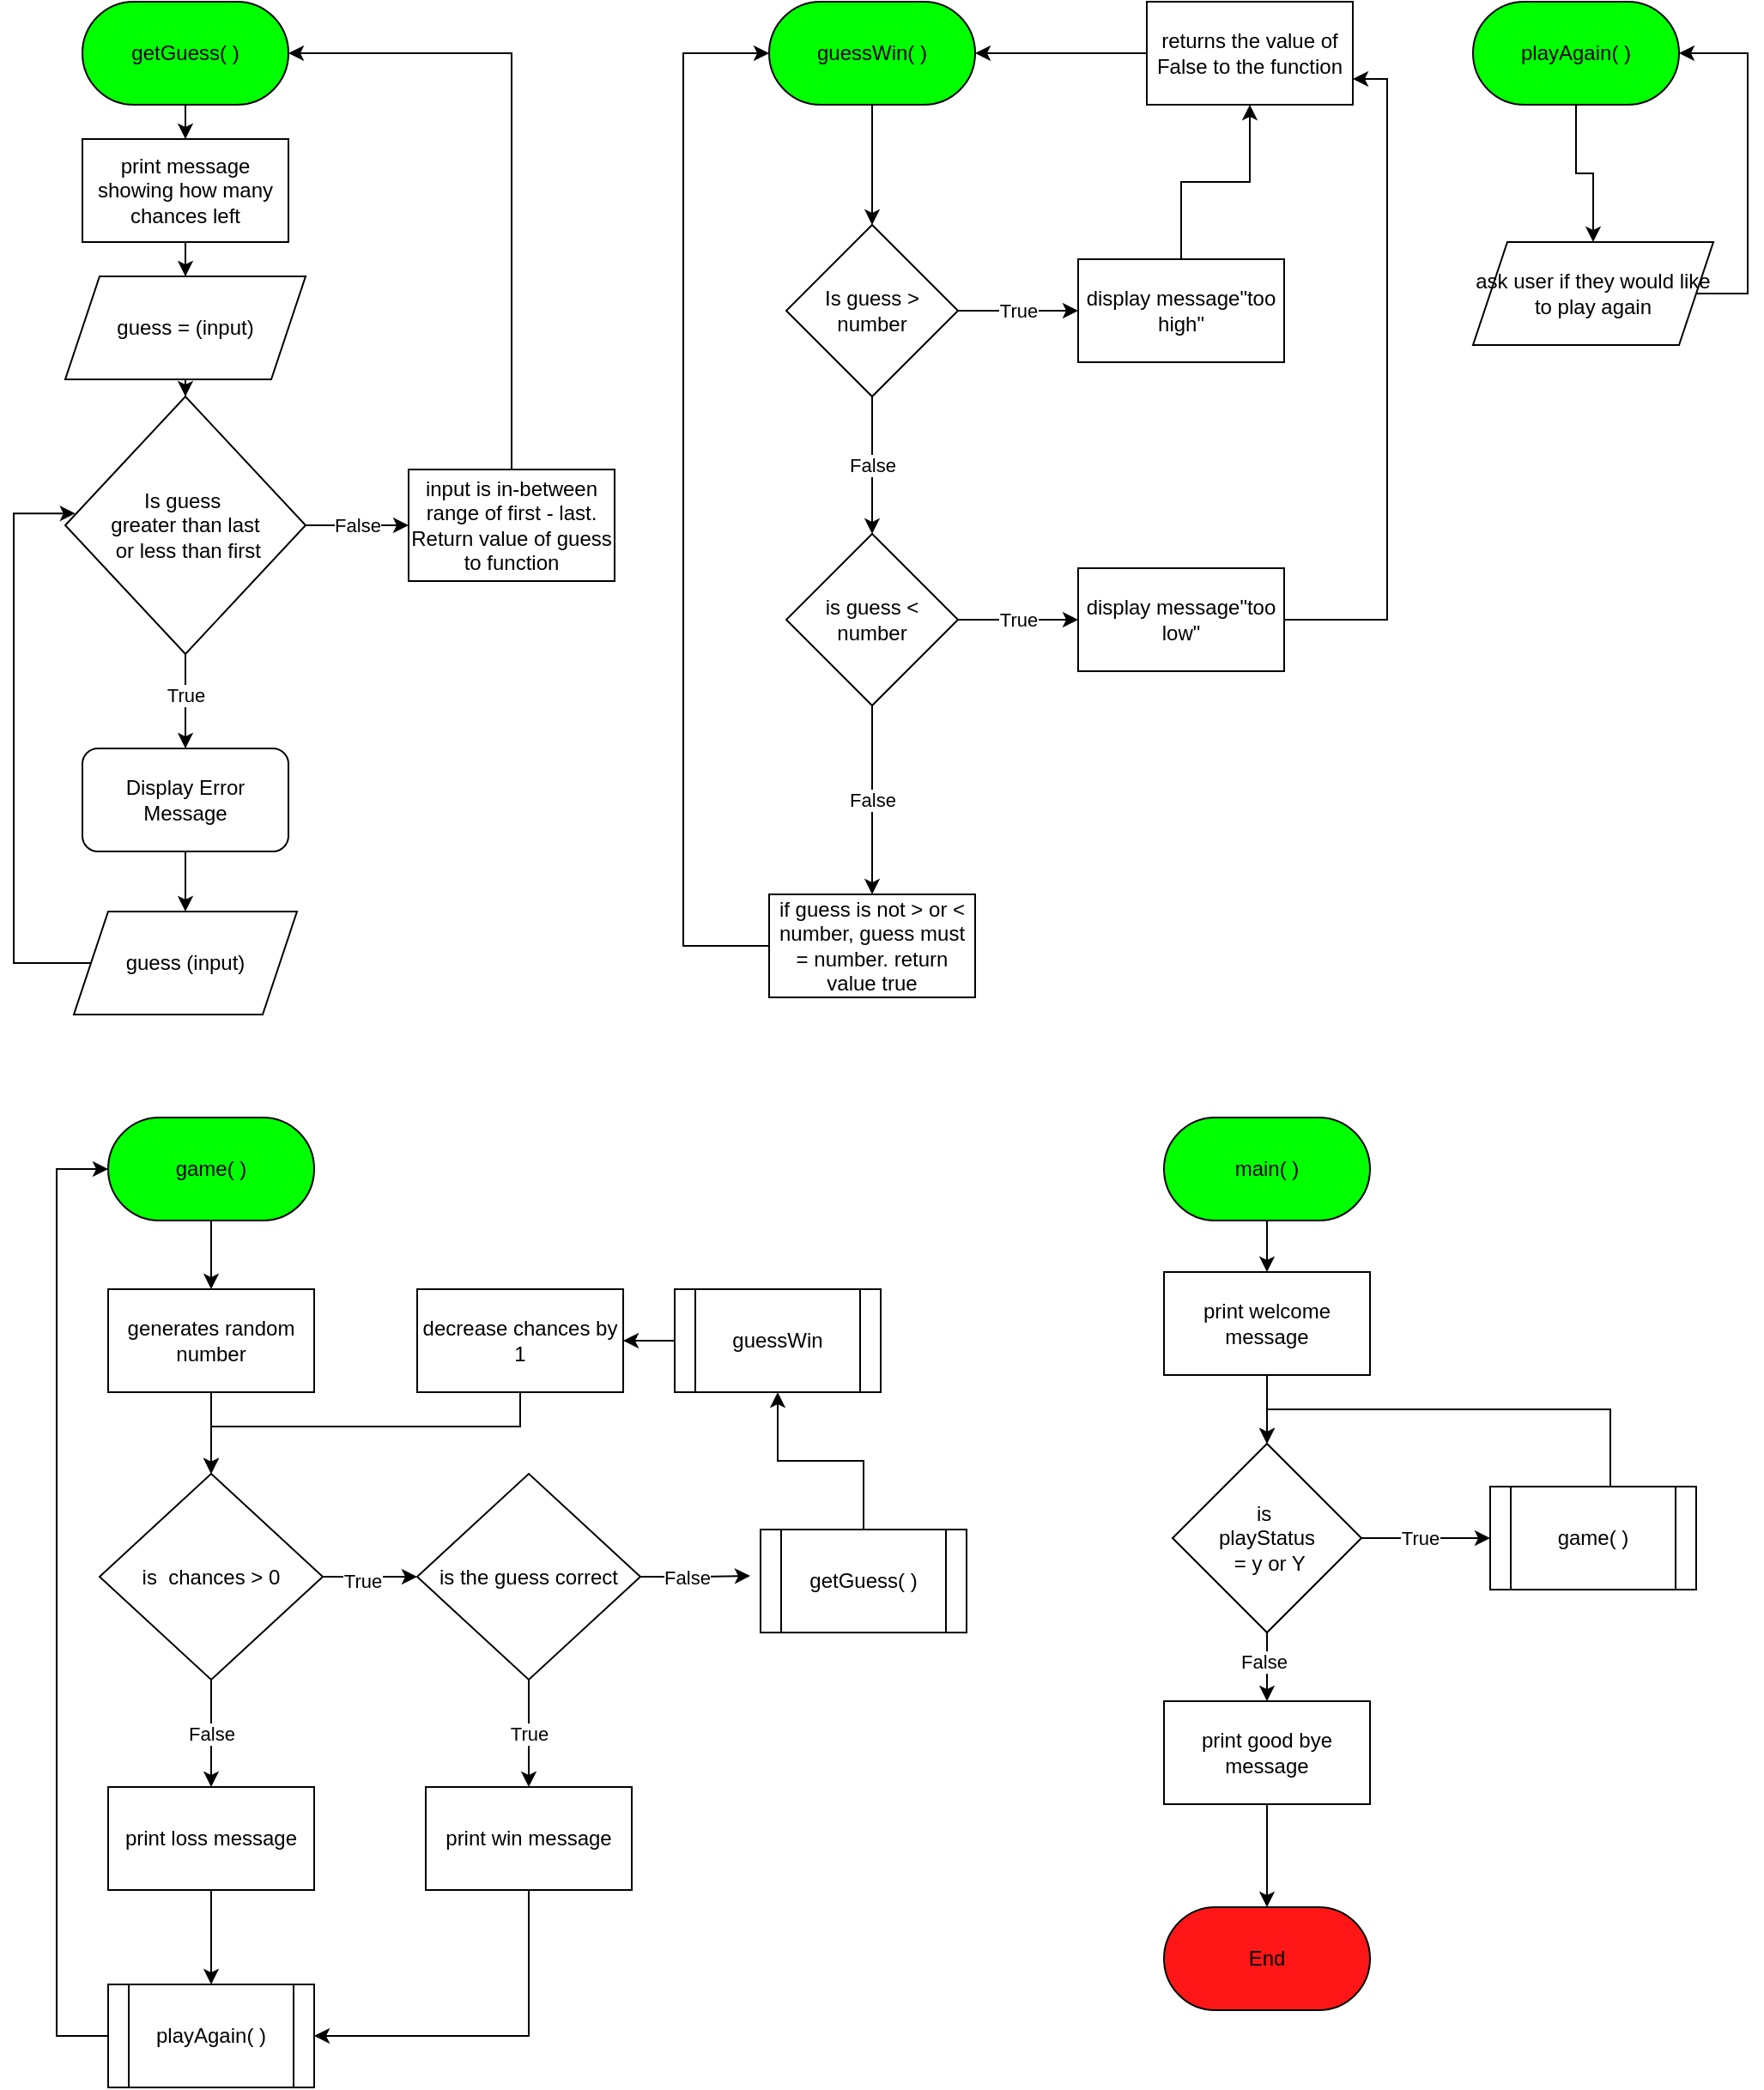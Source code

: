 <mxfile version="22.0.8" type="github">
  <diagram id="C5RBs43oDa-KdzZeNtuy" name="Page-1">
    <mxGraphModel dx="3312" dy="853" grid="1" gridSize="10" guides="1" tooltips="1" connect="1" arrows="1" fold="1" page="1" pageScale="1" pageWidth="827" pageHeight="1169" math="0" shadow="0">
      <root>
        <mxCell id="WIyWlLk6GJQsqaUBKTNV-0" />
        <mxCell id="WIyWlLk6GJQsqaUBKTNV-1" parent="WIyWlLk6GJQsqaUBKTNV-0" />
        <mxCell id="zW4cXiB-PVYMCWym2ozw-4" value="" style="edgeStyle=orthogonalEdgeStyle;rounded=0;orthogonalLoop=1;jettySize=auto;html=1;" parent="WIyWlLk6GJQsqaUBKTNV-1" source="8L1YyA9xO5Bg98ekvmI4-3" target="zW4cXiB-PVYMCWym2ozw-3" edge="1">
          <mxGeometry relative="1" as="geometry" />
        </mxCell>
        <mxCell id="zW4cXiB-PVYMCWym2ozw-0" value="getGuess( )" style="rounded=1;whiteSpace=wrap;html=1;fillColor=#00FF00;arcSize=50;" parent="WIyWlLk6GJQsqaUBKTNV-1" vertex="1">
          <mxGeometry x="-1580" y="30" width="120" height="60" as="geometry" />
        </mxCell>
        <mxCell id="zW4cXiB-PVYMCWym2ozw-6" value="" style="edgeStyle=orthogonalEdgeStyle;rounded=0;orthogonalLoop=1;jettySize=auto;html=1;" parent="WIyWlLk6GJQsqaUBKTNV-1" source="zW4cXiB-PVYMCWym2ozw-3" target="zW4cXiB-PVYMCWym2ozw-5" edge="1">
          <mxGeometry relative="1" as="geometry" />
        </mxCell>
        <mxCell id="zW4cXiB-PVYMCWym2ozw-3" value="guess = (input)" style="shape=parallelogram;perimeter=parallelogramPerimeter;whiteSpace=wrap;html=1;fixedSize=1;rounded=1;arcSize=0;size=20;" parent="WIyWlLk6GJQsqaUBKTNV-1" vertex="1">
          <mxGeometry x="-1590" y="190" width="140" height="60" as="geometry" />
        </mxCell>
        <mxCell id="zW4cXiB-PVYMCWym2ozw-8" value="False" style="edgeStyle=orthogonalEdgeStyle;rounded=0;orthogonalLoop=1;jettySize=auto;html=1;" parent="WIyWlLk6GJQsqaUBKTNV-1" source="zW4cXiB-PVYMCWym2ozw-5" target="zW4cXiB-PVYMCWym2ozw-7" edge="1">
          <mxGeometry relative="1" as="geometry" />
        </mxCell>
        <mxCell id="zW4cXiB-PVYMCWym2ozw-10" value="" style="edgeStyle=orthogonalEdgeStyle;rounded=0;orthogonalLoop=1;jettySize=auto;html=1;" parent="WIyWlLk6GJQsqaUBKTNV-1" source="zW4cXiB-PVYMCWym2ozw-5" target="zW4cXiB-PVYMCWym2ozw-9" edge="1">
          <mxGeometry relative="1" as="geometry" />
        </mxCell>
        <mxCell id="zW4cXiB-PVYMCWym2ozw-14" value="True" style="edgeLabel;html=1;align=center;verticalAlign=middle;resizable=0;points=[];" parent="zW4cXiB-PVYMCWym2ozw-10" vertex="1" connectable="0">
          <mxGeometry x="-0.125" y="3" relative="1" as="geometry">
            <mxPoint x="-3" as="offset" />
          </mxGeometry>
        </mxCell>
        <mxCell id="zW4cXiB-PVYMCWym2ozw-5" value="&lt;div&gt;Is guess&amp;nbsp;&lt;/div&gt;&lt;div&gt;greater than last&lt;/div&gt;&lt;div&gt;&amp;nbsp;or less than first&lt;/div&gt;" style="rhombus;whiteSpace=wrap;html=1;rounded=1;arcSize=0;" parent="WIyWlLk6GJQsqaUBKTNV-1" vertex="1">
          <mxGeometry x="-1590" y="260" width="140" height="150" as="geometry" />
        </mxCell>
        <mxCell id="zW4cXiB-PVYMCWym2ozw-15" style="edgeStyle=orthogonalEdgeStyle;rounded=0;orthogonalLoop=1;jettySize=auto;html=1;exitX=0.5;exitY=0;exitDx=0;exitDy=0;" parent="WIyWlLk6GJQsqaUBKTNV-1" source="zW4cXiB-PVYMCWym2ozw-7" target="zW4cXiB-PVYMCWym2ozw-0" edge="1">
          <mxGeometry relative="1" as="geometry">
            <mxPoint x="-1380" y="-60" as="targetPoint" />
            <Array as="points">
              <mxPoint x="-1330" y="60" />
            </Array>
          </mxGeometry>
        </mxCell>
        <mxCell id="zW4cXiB-PVYMCWym2ozw-7" value="input is in-between range of first - last. Return value of guess to function" style="rounded=1;whiteSpace=wrap;html=1;arcSize=0;" parent="WIyWlLk6GJQsqaUBKTNV-1" vertex="1">
          <mxGeometry x="-1390" y="302.5" width="120" height="65" as="geometry" />
        </mxCell>
        <mxCell id="zW4cXiB-PVYMCWym2ozw-12" value="" style="edgeStyle=orthogonalEdgeStyle;rounded=0;orthogonalLoop=1;jettySize=auto;html=1;" parent="WIyWlLk6GJQsqaUBKTNV-1" source="zW4cXiB-PVYMCWym2ozw-9" target="zW4cXiB-PVYMCWym2ozw-11" edge="1">
          <mxGeometry relative="1" as="geometry" />
        </mxCell>
        <mxCell id="zW4cXiB-PVYMCWym2ozw-9" value="Display Error Message" style="rounded=1;whiteSpace=wrap;html=1;" parent="WIyWlLk6GJQsqaUBKTNV-1" vertex="1">
          <mxGeometry x="-1580" y="465" width="120" height="60" as="geometry" />
        </mxCell>
        <mxCell id="zW4cXiB-PVYMCWym2ozw-13" style="edgeStyle=orthogonalEdgeStyle;rounded=0;orthogonalLoop=1;jettySize=auto;html=1;entryX=0.042;entryY=0.454;entryDx=0;entryDy=0;entryPerimeter=0;exitX=0;exitY=0.5;exitDx=0;exitDy=0;" parent="WIyWlLk6GJQsqaUBKTNV-1" source="zW4cXiB-PVYMCWym2ozw-11" target="zW4cXiB-PVYMCWym2ozw-5" edge="1">
          <mxGeometry relative="1" as="geometry">
            <mxPoint x="-1590" y="320" as="targetPoint" />
            <Array as="points">
              <mxPoint x="-1620" y="590" />
              <mxPoint x="-1620" y="328" />
            </Array>
          </mxGeometry>
        </mxCell>
        <mxCell id="zW4cXiB-PVYMCWym2ozw-11" value="guess (input)" style="shape=parallelogram;perimeter=parallelogramPerimeter;whiteSpace=wrap;html=1;fixedSize=1;rounded=1;arcSize=0;size=20;" parent="WIyWlLk6GJQsqaUBKTNV-1" vertex="1">
          <mxGeometry x="-1585" y="560" width="130" height="60" as="geometry" />
        </mxCell>
        <mxCell id="zW4cXiB-PVYMCWym2ozw-20" value="" style="edgeStyle=orthogonalEdgeStyle;rounded=0;orthogonalLoop=1;jettySize=auto;html=1;" parent="WIyWlLk6GJQsqaUBKTNV-1" source="zW4cXiB-PVYMCWym2ozw-16" edge="1">
          <mxGeometry relative="1" as="geometry">
            <mxPoint x="-1120" y="160" as="targetPoint" />
          </mxGeometry>
        </mxCell>
        <mxCell id="zW4cXiB-PVYMCWym2ozw-16" value="guessWin( )" style="rounded=1;whiteSpace=wrap;html=1;arcSize=50;fillColor=#00FF00;" parent="WIyWlLk6GJQsqaUBKTNV-1" vertex="1">
          <mxGeometry x="-1180" y="30" width="120" height="60" as="geometry" />
        </mxCell>
        <mxCell id="zW4cXiB-PVYMCWym2ozw-23" value="True" style="edgeStyle=orthogonalEdgeStyle;rounded=0;orthogonalLoop=1;jettySize=auto;html=1;" parent="WIyWlLk6GJQsqaUBKTNV-1" source="zW4cXiB-PVYMCWym2ozw-21" target="zW4cXiB-PVYMCWym2ozw-22" edge="1">
          <mxGeometry relative="1" as="geometry" />
        </mxCell>
        <mxCell id="zW4cXiB-PVYMCWym2ozw-29" value="False" style="edgeStyle=orthogonalEdgeStyle;rounded=0;orthogonalLoop=1;jettySize=auto;html=1;" parent="WIyWlLk6GJQsqaUBKTNV-1" source="zW4cXiB-PVYMCWym2ozw-21" target="zW4cXiB-PVYMCWym2ozw-28" edge="1">
          <mxGeometry relative="1" as="geometry" />
        </mxCell>
        <mxCell id="zW4cXiB-PVYMCWym2ozw-21" value="Is guess &amp;gt; number" style="rhombus;whiteSpace=wrap;html=1;" parent="WIyWlLk6GJQsqaUBKTNV-1" vertex="1">
          <mxGeometry x="-1170" y="160" width="100" height="100" as="geometry" />
        </mxCell>
        <mxCell id="zW4cXiB-PVYMCWym2ozw-26" value="" style="edgeStyle=orthogonalEdgeStyle;rounded=0;orthogonalLoop=1;jettySize=auto;html=1;" parent="WIyWlLk6GJQsqaUBKTNV-1" source="zW4cXiB-PVYMCWym2ozw-22" target="zW4cXiB-PVYMCWym2ozw-25" edge="1">
          <mxGeometry relative="1" as="geometry" />
        </mxCell>
        <mxCell id="zW4cXiB-PVYMCWym2ozw-22" value="display message&quot;too high&quot;" style="whiteSpace=wrap;html=1;" parent="WIyWlLk6GJQsqaUBKTNV-1" vertex="1">
          <mxGeometry x="-1000" y="180" width="120" height="60" as="geometry" />
        </mxCell>
        <mxCell id="zW4cXiB-PVYMCWym2ozw-27" style="edgeStyle=orthogonalEdgeStyle;rounded=0;orthogonalLoop=1;jettySize=auto;html=1;entryX=1;entryY=0.5;entryDx=0;entryDy=0;" parent="WIyWlLk6GJQsqaUBKTNV-1" source="zW4cXiB-PVYMCWym2ozw-25" target="zW4cXiB-PVYMCWym2ozw-16" edge="1">
          <mxGeometry relative="1" as="geometry" />
        </mxCell>
        <mxCell id="zW4cXiB-PVYMCWym2ozw-25" value="returns the value of False to the function" style="whiteSpace=wrap;html=1;" parent="WIyWlLk6GJQsqaUBKTNV-1" vertex="1">
          <mxGeometry x="-960" y="30" width="120" height="60" as="geometry" />
        </mxCell>
        <mxCell id="zW4cXiB-PVYMCWym2ozw-31" value="True" style="edgeStyle=orthogonalEdgeStyle;rounded=0;orthogonalLoop=1;jettySize=auto;html=1;entryX=0;entryY=0.5;entryDx=0;entryDy=0;" parent="WIyWlLk6GJQsqaUBKTNV-1" source="zW4cXiB-PVYMCWym2ozw-28" target="zW4cXiB-PVYMCWym2ozw-30" edge="1">
          <mxGeometry relative="1" as="geometry" />
        </mxCell>
        <mxCell id="zW4cXiB-PVYMCWym2ozw-35" value="False" style="edgeStyle=orthogonalEdgeStyle;rounded=0;orthogonalLoop=1;jettySize=auto;html=1;exitX=0.5;exitY=1;exitDx=0;exitDy=0;entryX=0.5;entryY=0;entryDx=0;entryDy=0;" parent="WIyWlLk6GJQsqaUBKTNV-1" source="zW4cXiB-PVYMCWym2ozw-28" edge="1" target="8L1YyA9xO5Bg98ekvmI4-0">
          <mxGeometry relative="1" as="geometry">
            <mxPoint x="-1120" y="520" as="targetPoint" />
          </mxGeometry>
        </mxCell>
        <mxCell id="zW4cXiB-PVYMCWym2ozw-28" value="is guess &amp;lt; number" style="rhombus;whiteSpace=wrap;html=1;" parent="WIyWlLk6GJQsqaUBKTNV-1" vertex="1">
          <mxGeometry x="-1170" y="340" width="100" height="100" as="geometry" />
        </mxCell>
        <mxCell id="zW4cXiB-PVYMCWym2ozw-32" style="edgeStyle=orthogonalEdgeStyle;rounded=0;orthogonalLoop=1;jettySize=auto;html=1;entryX=1;entryY=0.75;entryDx=0;entryDy=0;" parent="WIyWlLk6GJQsqaUBKTNV-1" source="zW4cXiB-PVYMCWym2ozw-30" target="zW4cXiB-PVYMCWym2ozw-25" edge="1">
          <mxGeometry relative="1" as="geometry">
            <mxPoint x="-820" y="60" as="targetPoint" />
            <Array as="points">
              <mxPoint x="-820" y="390" />
              <mxPoint x="-820" y="75" />
            </Array>
          </mxGeometry>
        </mxCell>
        <mxCell id="zW4cXiB-PVYMCWym2ozw-30" value="display message&quot;too low&quot;" style="whiteSpace=wrap;html=1;" parent="WIyWlLk6GJQsqaUBKTNV-1" vertex="1">
          <mxGeometry x="-1000" y="360" width="120" height="60" as="geometry" />
        </mxCell>
        <mxCell id="8L1YyA9xO5Bg98ekvmI4-1" style="edgeStyle=orthogonalEdgeStyle;rounded=0;orthogonalLoop=1;jettySize=auto;html=1;entryX=0;entryY=0.5;entryDx=0;entryDy=0;exitX=0;exitY=0.5;exitDx=0;exitDy=0;" edge="1" parent="WIyWlLk6GJQsqaUBKTNV-1" source="8L1YyA9xO5Bg98ekvmI4-0" target="zW4cXiB-PVYMCWym2ozw-16">
          <mxGeometry relative="1" as="geometry">
            <Array as="points">
              <mxPoint x="-1230" y="580" />
              <mxPoint x="-1230" y="60" />
            </Array>
          </mxGeometry>
        </mxCell>
        <mxCell id="8L1YyA9xO5Bg98ekvmI4-0" value="if guess is not &amp;gt; or &amp;lt; number, guess must = number. return value true" style="rounded=0;whiteSpace=wrap;html=1;" vertex="1" parent="WIyWlLk6GJQsqaUBKTNV-1">
          <mxGeometry x="-1180" y="550" width="120" height="60" as="geometry" />
        </mxCell>
        <mxCell id="8L1YyA9xO5Bg98ekvmI4-12" value="" style="edgeStyle=orthogonalEdgeStyle;rounded=0;orthogonalLoop=1;jettySize=auto;html=1;" edge="1" parent="WIyWlLk6GJQsqaUBKTNV-1" source="8L1YyA9xO5Bg98ekvmI4-2" target="8L1YyA9xO5Bg98ekvmI4-11">
          <mxGeometry relative="1" as="geometry" />
        </mxCell>
        <mxCell id="8L1YyA9xO5Bg98ekvmI4-2" value="game( )" style="rounded=1;whiteSpace=wrap;html=1;arcSize=50;fillColor=#00FF00;" vertex="1" parent="WIyWlLk6GJQsqaUBKTNV-1">
          <mxGeometry x="-1565" y="680" width="120" height="60" as="geometry" />
        </mxCell>
        <mxCell id="8L1YyA9xO5Bg98ekvmI4-4" value="" style="edgeStyle=orthogonalEdgeStyle;rounded=0;orthogonalLoop=1;jettySize=auto;html=1;" edge="1" parent="WIyWlLk6GJQsqaUBKTNV-1" source="zW4cXiB-PVYMCWym2ozw-0" target="8L1YyA9xO5Bg98ekvmI4-3">
          <mxGeometry relative="1" as="geometry">
            <mxPoint x="-1520" y="90" as="sourcePoint" />
            <mxPoint x="-1520" y="170" as="targetPoint" />
          </mxGeometry>
        </mxCell>
        <mxCell id="8L1YyA9xO5Bg98ekvmI4-3" value="print message showing how many chances left" style="rounded=0;whiteSpace=wrap;html=1;" vertex="1" parent="WIyWlLk6GJQsqaUBKTNV-1">
          <mxGeometry x="-1580" y="110" width="120" height="60" as="geometry" />
        </mxCell>
        <mxCell id="8L1YyA9xO5Bg98ekvmI4-8" value="" style="edgeStyle=orthogonalEdgeStyle;rounded=0;orthogonalLoop=1;jettySize=auto;html=1;" edge="1" parent="WIyWlLk6GJQsqaUBKTNV-1" source="8L1YyA9xO5Bg98ekvmI4-5" target="8L1YyA9xO5Bg98ekvmI4-7">
          <mxGeometry relative="1" as="geometry" />
        </mxCell>
        <mxCell id="8L1YyA9xO5Bg98ekvmI4-5" value="playAgain( )" style="rounded=1;whiteSpace=wrap;html=1;arcSize=50;fillColor=#00FF00;" vertex="1" parent="WIyWlLk6GJQsqaUBKTNV-1">
          <mxGeometry x="-770" y="30" width="120" height="60" as="geometry" />
        </mxCell>
        <mxCell id="8L1YyA9xO5Bg98ekvmI4-9" style="edgeStyle=orthogonalEdgeStyle;rounded=0;orthogonalLoop=1;jettySize=auto;html=1;exitX=1;exitY=0.5;exitDx=0;exitDy=0;entryX=1;entryY=0.5;entryDx=0;entryDy=0;" edge="1" parent="WIyWlLk6GJQsqaUBKTNV-1" source="8L1YyA9xO5Bg98ekvmI4-7" target="8L1YyA9xO5Bg98ekvmI4-5">
          <mxGeometry relative="1" as="geometry">
            <Array as="points">
              <mxPoint x="-610" y="200" />
              <mxPoint x="-610" y="60" />
            </Array>
          </mxGeometry>
        </mxCell>
        <mxCell id="8L1YyA9xO5Bg98ekvmI4-7" value="ask user if they would like to play again" style="shape=parallelogram;perimeter=parallelogramPerimeter;whiteSpace=wrap;html=1;fixedSize=1;rounded=1;arcSize=0;" vertex="1" parent="WIyWlLk6GJQsqaUBKTNV-1">
          <mxGeometry x="-770" y="170" width="140" height="60" as="geometry" />
        </mxCell>
        <mxCell id="8L1YyA9xO5Bg98ekvmI4-14" value="" style="edgeStyle=orthogonalEdgeStyle;rounded=0;orthogonalLoop=1;jettySize=auto;html=1;" edge="1" parent="WIyWlLk6GJQsqaUBKTNV-1" source="8L1YyA9xO5Bg98ekvmI4-11" target="8L1YyA9xO5Bg98ekvmI4-13">
          <mxGeometry relative="1" as="geometry" />
        </mxCell>
        <mxCell id="8L1YyA9xO5Bg98ekvmI4-11" value="&lt;div&gt;generates random number&lt;/div&gt;" style="whiteSpace=wrap;html=1;rounded=1;arcSize=0;" vertex="1" parent="WIyWlLk6GJQsqaUBKTNV-1">
          <mxGeometry x="-1565" y="780" width="120" height="60" as="geometry" />
        </mxCell>
        <mxCell id="8L1YyA9xO5Bg98ekvmI4-28" value="False" style="edgeStyle=orthogonalEdgeStyle;rounded=0;orthogonalLoop=1;jettySize=auto;html=1;" edge="1" parent="WIyWlLk6GJQsqaUBKTNV-1" source="8L1YyA9xO5Bg98ekvmI4-13" target="8L1YyA9xO5Bg98ekvmI4-27">
          <mxGeometry relative="1" as="geometry" />
        </mxCell>
        <mxCell id="8L1YyA9xO5Bg98ekvmI4-38" style="edgeStyle=orthogonalEdgeStyle;rounded=0;orthogonalLoop=1;jettySize=auto;html=1;exitX=1;exitY=0.5;exitDx=0;exitDy=0;" edge="1" parent="WIyWlLk6GJQsqaUBKTNV-1" source="8L1YyA9xO5Bg98ekvmI4-13" target="8L1YyA9xO5Bg98ekvmI4-21">
          <mxGeometry relative="1" as="geometry" />
        </mxCell>
        <mxCell id="8L1YyA9xO5Bg98ekvmI4-39" value="True" style="edgeLabel;html=1;align=center;verticalAlign=middle;resizable=0;points=[];" vertex="1" connectable="0" parent="8L1YyA9xO5Bg98ekvmI4-38">
          <mxGeometry x="-0.164" y="-1" relative="1" as="geometry">
            <mxPoint y="1" as="offset" />
          </mxGeometry>
        </mxCell>
        <mxCell id="8L1YyA9xO5Bg98ekvmI4-13" value="is&amp;nbsp; chances &amp;gt; 0" style="rhombus;whiteSpace=wrap;html=1;rounded=1;arcSize=0;" vertex="1" parent="WIyWlLk6GJQsqaUBKTNV-1">
          <mxGeometry x="-1570" y="887.5" width="130" height="120" as="geometry" />
        </mxCell>
        <mxCell id="8L1YyA9xO5Bg98ekvmI4-42" style="edgeStyle=orthogonalEdgeStyle;rounded=0;orthogonalLoop=1;jettySize=auto;html=1;" edge="1" parent="WIyWlLk6GJQsqaUBKTNV-1" source="8L1YyA9xO5Bg98ekvmI4-15" target="8L1YyA9xO5Bg98ekvmI4-19">
          <mxGeometry relative="1" as="geometry" />
        </mxCell>
        <mxCell id="8L1YyA9xO5Bg98ekvmI4-15" value="getGuess( )" style="shape=process;whiteSpace=wrap;html=1;backgroundOutline=1;rounded=1;arcSize=0;" vertex="1" parent="WIyWlLk6GJQsqaUBKTNV-1">
          <mxGeometry x="-1185" y="920" width="120" height="60" as="geometry" />
        </mxCell>
        <mxCell id="8L1YyA9xO5Bg98ekvmI4-43" style="edgeStyle=orthogonalEdgeStyle;rounded=0;orthogonalLoop=1;jettySize=auto;html=1;" edge="1" parent="WIyWlLk6GJQsqaUBKTNV-1" source="8L1YyA9xO5Bg98ekvmI4-19" target="8L1YyA9xO5Bg98ekvmI4-35">
          <mxGeometry relative="1" as="geometry" />
        </mxCell>
        <mxCell id="8L1YyA9xO5Bg98ekvmI4-19" value="guessWin" style="shape=process;whiteSpace=wrap;html=1;backgroundOutline=1;rounded=1;arcSize=0;" vertex="1" parent="WIyWlLk6GJQsqaUBKTNV-1">
          <mxGeometry x="-1235" y="780" width="120" height="60" as="geometry" />
        </mxCell>
        <mxCell id="8L1YyA9xO5Bg98ekvmI4-40" style="edgeStyle=orthogonalEdgeStyle;rounded=0;orthogonalLoop=1;jettySize=auto;html=1;exitX=1;exitY=0.5;exitDx=0;exitDy=0;entryX=-0.05;entryY=0.45;entryDx=0;entryDy=0;entryPerimeter=0;" edge="1" parent="WIyWlLk6GJQsqaUBKTNV-1" source="8L1YyA9xO5Bg98ekvmI4-21" target="8L1YyA9xO5Bg98ekvmI4-15">
          <mxGeometry relative="1" as="geometry">
            <mxPoint x="-1320" y="830" as="targetPoint" />
          </mxGeometry>
        </mxCell>
        <mxCell id="8L1YyA9xO5Bg98ekvmI4-41" value="False" style="edgeLabel;html=1;align=center;verticalAlign=middle;resizable=0;points=[];" vertex="1" connectable="0" parent="8L1YyA9xO5Bg98ekvmI4-40">
          <mxGeometry x="-0.179" y="1" relative="1" as="geometry">
            <mxPoint y="1" as="offset" />
          </mxGeometry>
        </mxCell>
        <mxCell id="8L1YyA9xO5Bg98ekvmI4-48" value="True" style="edgeStyle=orthogonalEdgeStyle;rounded=0;orthogonalLoop=1;jettySize=auto;html=1;" edge="1" parent="WIyWlLk6GJQsqaUBKTNV-1" source="8L1YyA9xO5Bg98ekvmI4-21" target="8L1YyA9xO5Bg98ekvmI4-32">
          <mxGeometry relative="1" as="geometry" />
        </mxCell>
        <mxCell id="8L1YyA9xO5Bg98ekvmI4-21" value="is the guess correct " style="rhombus;whiteSpace=wrap;html=1;rounded=1;arcSize=0;" vertex="1" parent="WIyWlLk6GJQsqaUBKTNV-1">
          <mxGeometry x="-1385" y="887.5" width="130" height="120" as="geometry" />
        </mxCell>
        <mxCell id="8L1YyA9xO5Bg98ekvmI4-30" value="" style="edgeStyle=orthogonalEdgeStyle;rounded=0;orthogonalLoop=1;jettySize=auto;html=1;" edge="1" parent="WIyWlLk6GJQsqaUBKTNV-1" source="8L1YyA9xO5Bg98ekvmI4-27" target="8L1YyA9xO5Bg98ekvmI4-29">
          <mxGeometry relative="1" as="geometry" />
        </mxCell>
        <mxCell id="8L1YyA9xO5Bg98ekvmI4-27" value="print loss message" style="whiteSpace=wrap;html=1;rounded=1;arcSize=0;" vertex="1" parent="WIyWlLk6GJQsqaUBKTNV-1">
          <mxGeometry x="-1565" y="1070" width="120" height="60" as="geometry" />
        </mxCell>
        <mxCell id="8L1YyA9xO5Bg98ekvmI4-31" style="edgeStyle=orthogonalEdgeStyle;rounded=0;orthogonalLoop=1;jettySize=auto;html=1;entryX=0;entryY=0.5;entryDx=0;entryDy=0;" edge="1" parent="WIyWlLk6GJQsqaUBKTNV-1" source="8L1YyA9xO5Bg98ekvmI4-29" target="8L1YyA9xO5Bg98ekvmI4-2">
          <mxGeometry relative="1" as="geometry">
            <Array as="points">
              <mxPoint x="-1595" y="1215" />
              <mxPoint x="-1595" y="710" />
            </Array>
          </mxGeometry>
        </mxCell>
        <mxCell id="8L1YyA9xO5Bg98ekvmI4-29" value="playAgain( )" style="shape=process;whiteSpace=wrap;html=1;backgroundOutline=1;rounded=1;arcSize=0;" vertex="1" parent="WIyWlLk6GJQsqaUBKTNV-1">
          <mxGeometry x="-1565" y="1185" width="120" height="60" as="geometry" />
        </mxCell>
        <mxCell id="8L1YyA9xO5Bg98ekvmI4-34" style="edgeStyle=orthogonalEdgeStyle;rounded=0;orthogonalLoop=1;jettySize=auto;html=1;entryX=1;entryY=0.5;entryDx=0;entryDy=0;exitX=0.5;exitY=1;exitDx=0;exitDy=0;" edge="1" parent="WIyWlLk6GJQsqaUBKTNV-1" source="8L1YyA9xO5Bg98ekvmI4-32" target="8L1YyA9xO5Bg98ekvmI4-29">
          <mxGeometry relative="1" as="geometry">
            <Array as="points">
              <mxPoint x="-1320" y="1215" />
            </Array>
          </mxGeometry>
        </mxCell>
        <mxCell id="8L1YyA9xO5Bg98ekvmI4-32" value="print win message" style="whiteSpace=wrap;html=1;rounded=1;arcSize=0;" vertex="1" parent="WIyWlLk6GJQsqaUBKTNV-1">
          <mxGeometry x="-1380" y="1070" width="120" height="60" as="geometry" />
        </mxCell>
        <mxCell id="8L1YyA9xO5Bg98ekvmI4-47" style="edgeStyle=orthogonalEdgeStyle;rounded=0;orthogonalLoop=1;jettySize=auto;html=1;entryX=0.5;entryY=0;entryDx=0;entryDy=0;" edge="1" parent="WIyWlLk6GJQsqaUBKTNV-1" source="8L1YyA9xO5Bg98ekvmI4-35" target="8L1YyA9xO5Bg98ekvmI4-13">
          <mxGeometry relative="1" as="geometry">
            <Array as="points">
              <mxPoint x="-1325" y="860" />
              <mxPoint x="-1505" y="860" />
            </Array>
          </mxGeometry>
        </mxCell>
        <mxCell id="8L1YyA9xO5Bg98ekvmI4-35" value="decrease chances by 1" style="whiteSpace=wrap;html=1;rounded=1;arcSize=0;" vertex="1" parent="WIyWlLk6GJQsqaUBKTNV-1">
          <mxGeometry x="-1385" y="780" width="120" height="60" as="geometry" />
        </mxCell>
        <mxCell id="8L1YyA9xO5Bg98ekvmI4-52" value="" style="edgeStyle=orthogonalEdgeStyle;rounded=0;orthogonalLoop=1;jettySize=auto;html=1;" edge="1" parent="WIyWlLk6GJQsqaUBKTNV-1" source="8L1YyA9xO5Bg98ekvmI4-49" target="8L1YyA9xO5Bg98ekvmI4-51">
          <mxGeometry relative="1" as="geometry" />
        </mxCell>
        <mxCell id="8L1YyA9xO5Bg98ekvmI4-49" value="main( )" style="rounded=1;whiteSpace=wrap;html=1;arcSize=50;fillColor=#00FF00;" vertex="1" parent="WIyWlLk6GJQsqaUBKTNV-1">
          <mxGeometry x="-950" y="680" width="120" height="60" as="geometry" />
        </mxCell>
        <mxCell id="8L1YyA9xO5Bg98ekvmI4-54" value="" style="edgeStyle=orthogonalEdgeStyle;rounded=0;orthogonalLoop=1;jettySize=auto;html=1;" edge="1" parent="WIyWlLk6GJQsqaUBKTNV-1" source="8L1YyA9xO5Bg98ekvmI4-51" target="8L1YyA9xO5Bg98ekvmI4-53">
          <mxGeometry relative="1" as="geometry" />
        </mxCell>
        <mxCell id="8L1YyA9xO5Bg98ekvmI4-51" value="print welcome message" style="rounded=1;whiteSpace=wrap;html=1;arcSize=0;" vertex="1" parent="WIyWlLk6GJQsqaUBKTNV-1">
          <mxGeometry x="-950" y="770" width="120" height="60" as="geometry" />
        </mxCell>
        <mxCell id="8L1YyA9xO5Bg98ekvmI4-56" value="" style="edgeStyle=orthogonalEdgeStyle;rounded=0;orthogonalLoop=1;jettySize=auto;html=1;" edge="1" parent="WIyWlLk6GJQsqaUBKTNV-1" source="8L1YyA9xO5Bg98ekvmI4-53" target="8L1YyA9xO5Bg98ekvmI4-55">
          <mxGeometry relative="1" as="geometry" />
        </mxCell>
        <mxCell id="8L1YyA9xO5Bg98ekvmI4-59" value="False" style="edgeLabel;html=1;align=center;verticalAlign=middle;resizable=0;points=[];" vertex="1" connectable="0" parent="8L1YyA9xO5Bg98ekvmI4-56">
          <mxGeometry x="-0.15" y="-2" relative="1" as="geometry">
            <mxPoint as="offset" />
          </mxGeometry>
        </mxCell>
        <mxCell id="8L1YyA9xO5Bg98ekvmI4-61" value="" style="edgeStyle=orthogonalEdgeStyle;rounded=0;orthogonalLoop=1;jettySize=auto;html=1;" edge="1" parent="WIyWlLk6GJQsqaUBKTNV-1" source="8L1YyA9xO5Bg98ekvmI4-53" target="8L1YyA9xO5Bg98ekvmI4-60">
          <mxGeometry relative="1" as="geometry" />
        </mxCell>
        <mxCell id="8L1YyA9xO5Bg98ekvmI4-63" value="True" style="edgeLabel;html=1;align=center;verticalAlign=middle;resizable=0;points=[];" vertex="1" connectable="0" parent="8L1YyA9xO5Bg98ekvmI4-61">
          <mxGeometry x="-0.093" relative="1" as="geometry">
            <mxPoint as="offset" />
          </mxGeometry>
        </mxCell>
        <mxCell id="8L1YyA9xO5Bg98ekvmI4-53" value="&lt;div&gt;is&amp;nbsp;&lt;/div&gt;&lt;div&gt;playStatus&lt;/div&gt;&lt;div&gt;&amp;nbsp;= y or Y&lt;/div&gt;" style="rhombus;whiteSpace=wrap;html=1;rounded=1;arcSize=0;" vertex="1" parent="WIyWlLk6GJQsqaUBKTNV-1">
          <mxGeometry x="-945" y="870" width="110" height="110" as="geometry" />
        </mxCell>
        <mxCell id="8L1YyA9xO5Bg98ekvmI4-58" value="" style="edgeStyle=orthogonalEdgeStyle;rounded=0;orthogonalLoop=1;jettySize=auto;html=1;" edge="1" parent="WIyWlLk6GJQsqaUBKTNV-1" source="8L1YyA9xO5Bg98ekvmI4-55" target="8L1YyA9xO5Bg98ekvmI4-57">
          <mxGeometry relative="1" as="geometry" />
        </mxCell>
        <mxCell id="8L1YyA9xO5Bg98ekvmI4-55" value="print good bye message" style="whiteSpace=wrap;html=1;rounded=1;arcSize=0;" vertex="1" parent="WIyWlLk6GJQsqaUBKTNV-1">
          <mxGeometry x="-950" y="1020" width="120" height="60" as="geometry" />
        </mxCell>
        <mxCell id="8L1YyA9xO5Bg98ekvmI4-57" value="End" style="whiteSpace=wrap;html=1;rounded=1;arcSize=50;fillColor=#FF1717;" vertex="1" parent="WIyWlLk6GJQsqaUBKTNV-1">
          <mxGeometry x="-950" y="1140" width="120" height="60" as="geometry" />
        </mxCell>
        <mxCell id="8L1YyA9xO5Bg98ekvmI4-64" style="edgeStyle=orthogonalEdgeStyle;rounded=0;orthogonalLoop=1;jettySize=auto;html=1;entryX=0.5;entryY=0;entryDx=0;entryDy=0;" edge="1" parent="WIyWlLk6GJQsqaUBKTNV-1" source="8L1YyA9xO5Bg98ekvmI4-60" target="8L1YyA9xO5Bg98ekvmI4-53">
          <mxGeometry relative="1" as="geometry">
            <Array as="points">
              <mxPoint x="-690" y="850" />
              <mxPoint x="-890" y="850" />
            </Array>
          </mxGeometry>
        </mxCell>
        <mxCell id="8L1YyA9xO5Bg98ekvmI4-60" value="game( )" style="shape=process;whiteSpace=wrap;html=1;backgroundOutline=1;rounded=1;arcSize=0;" vertex="1" parent="WIyWlLk6GJQsqaUBKTNV-1">
          <mxGeometry x="-760" y="895" width="120" height="60" as="geometry" />
        </mxCell>
      </root>
    </mxGraphModel>
  </diagram>
</mxfile>
